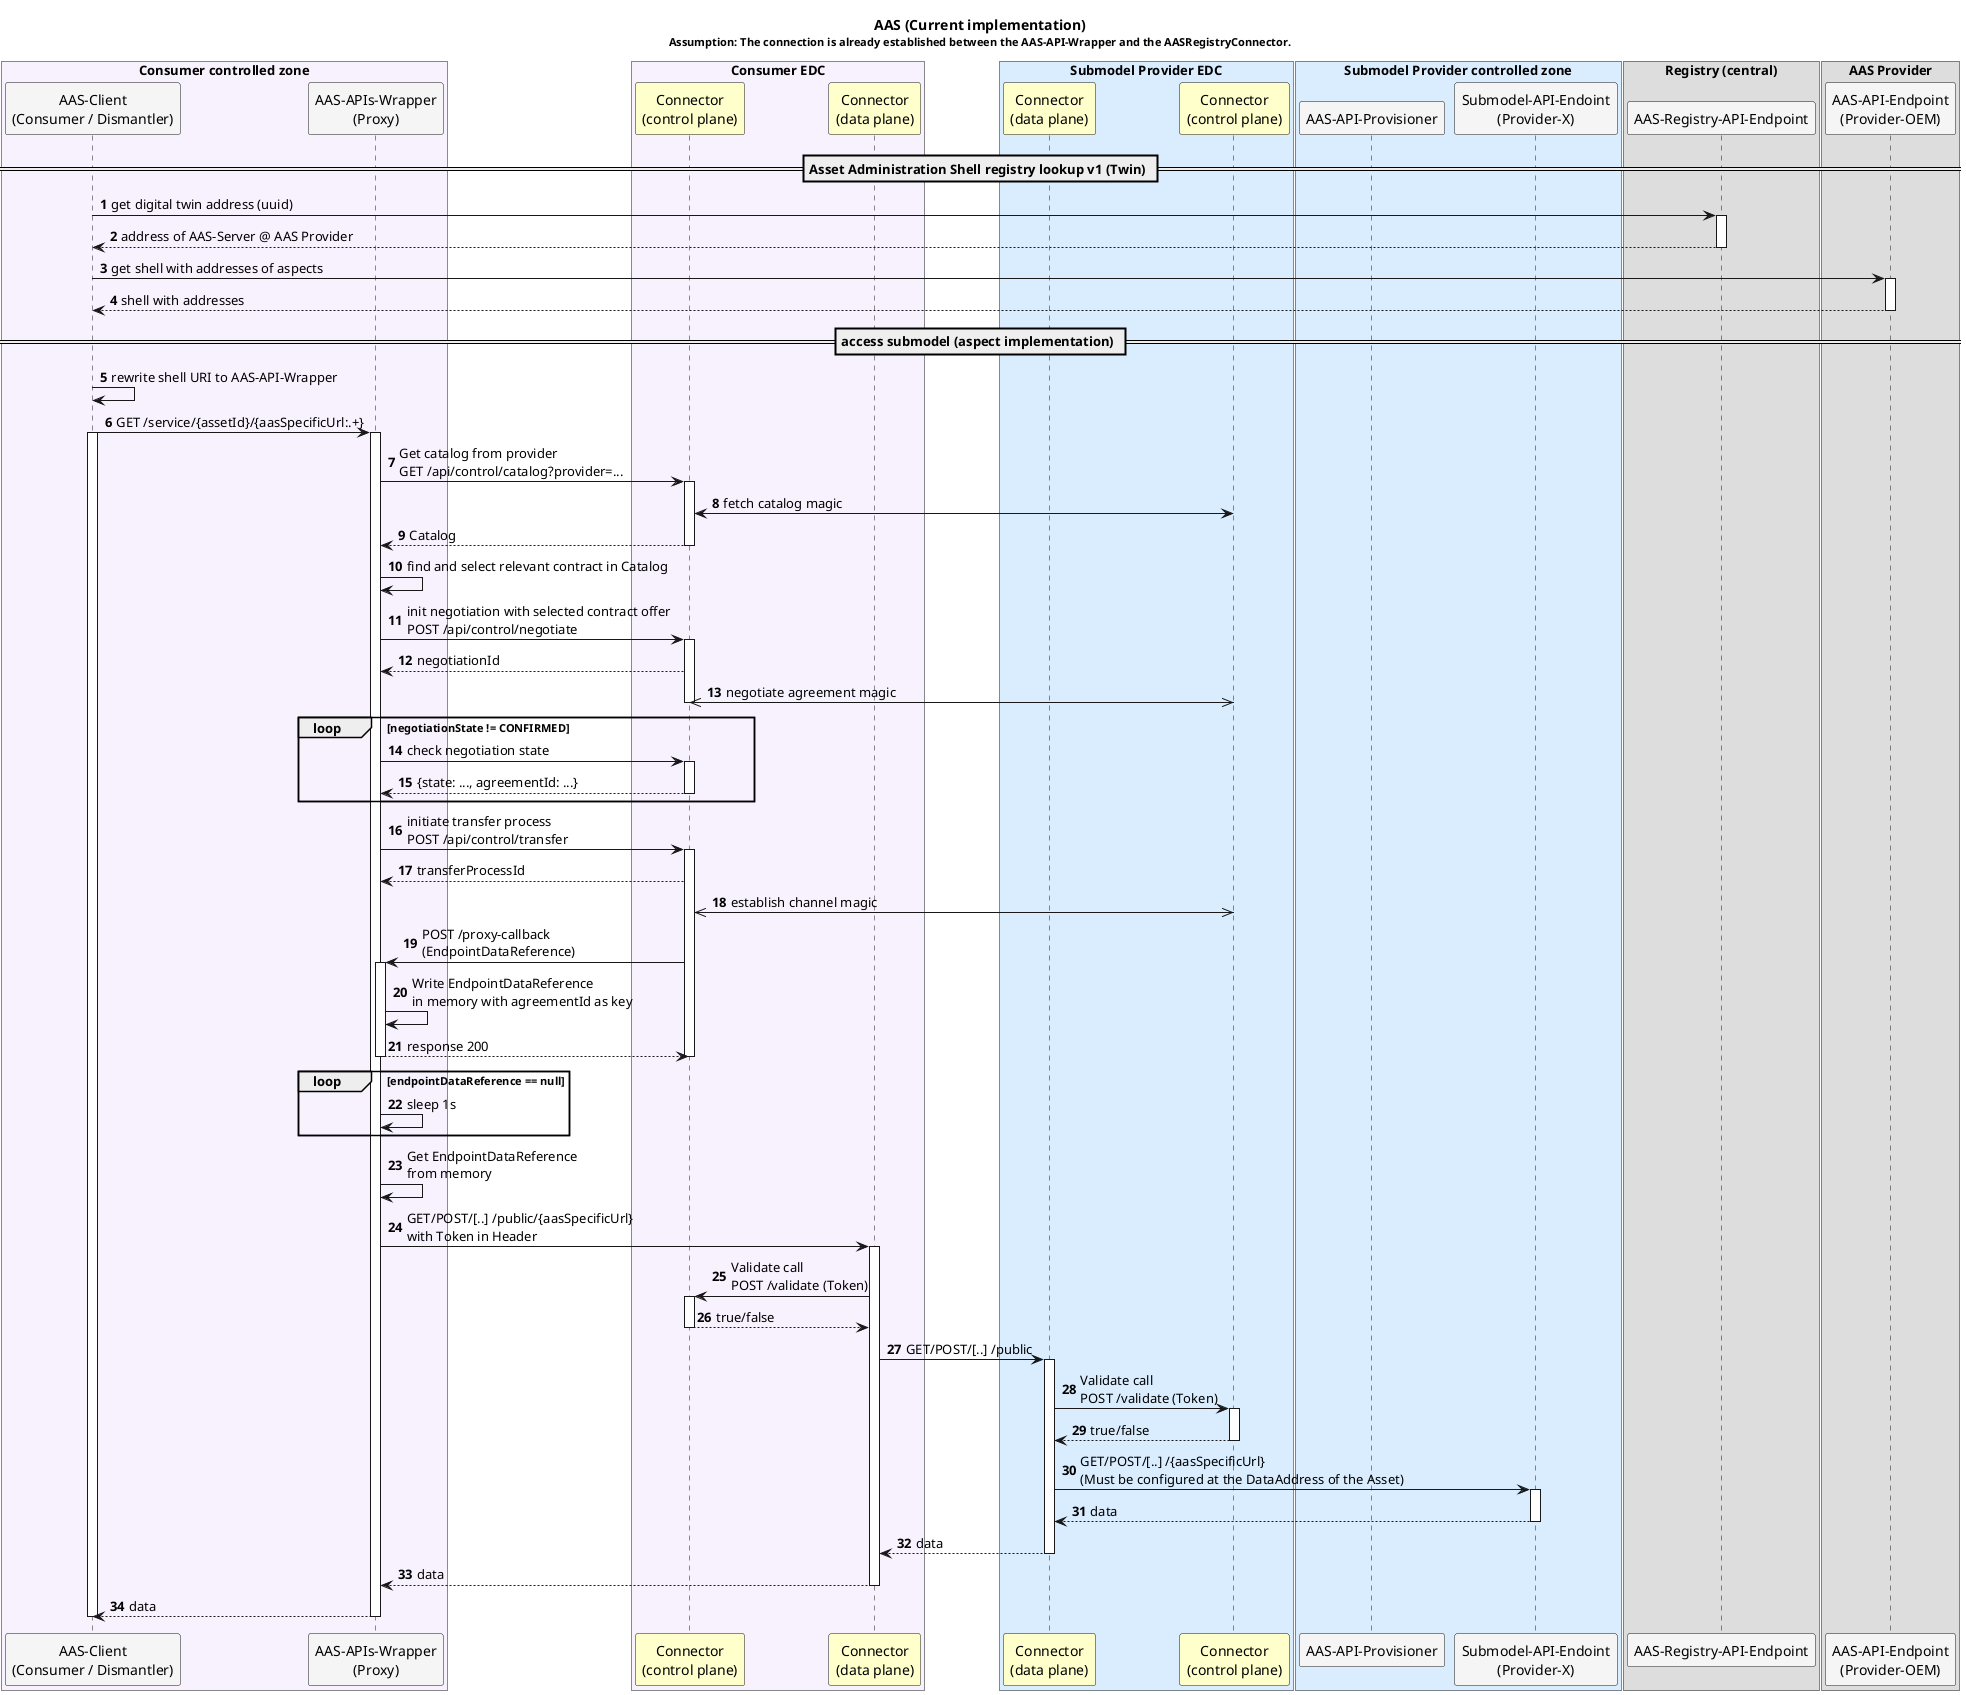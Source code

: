 @startuml

skinParam NoteBackgroundColor WhiteSmoke
skinParam NoteFontColor Black
skinParam ParticipantBackgroundColor WhiteSmoke
skinParam ActorBackgroundColor WhiteSmoke
skinParam AgentBackgroundColor White
skinParam AgentBorderColor SkyBlue
skinparam shadowing false

!define ConsumerColor f8f2ff
!define ProviderColor d9edff
!define WarningColor Business
!define LeadColor Technology

autonumber

box "Consumer controlled zone" #ConsumerColor
participant AASClient as "AAS-Client\n(Consumer / Dismantler)"
participant AASAPIWrapper as "AAS-APIs-Wrapper\n(Proxy)"
end box

box "Consumer EDC" #ConsumerColor
participant ConsumerControl as "Connector\n(control plane)" #Business
participant ConsumerData as "Connector\n(data plane)" #Business
end box

box "Submodel Provider EDC" #ProviderColor
participant ProviderData as "Connector\n(data plane)" #Business
participant ProviderControl as "Connector\n(control plane)" #Business
end box

box "Submodel Provider controlled zone" #ProviderColor
participant AASAPIWrapperProvider as "AAS-API-Provisioner"
participant SubmodelBackendServer as "Submodel-API-Endoint\n(Provider-X)"
end box

box "Registry (central)"
participant AASRegistryService as "AAS-Registry-API-Endpoint"
end box

box "AAS Provider"
participant AASServer as "AAS-API-Endpoint\n(Provider-OEM)"
end box



title
 **AAS (Current implementation)**
 <sub>Assumption: The connection is already established between the AAS-API-Wrapper and the AASRegistryConnector.</sub>
end title



== Asset Administration Shell registry lookup v1 (Twin) ==
AASClient -> AASRegistryService ++: get digital twin address (uuid)
return address of AAS-Server @ AAS Provider

AASClient -> AASServer ++: get shell with addresses of aspects
return shell with addresses



== access submodel (aspect implementation) ==
AASClient -> AASClient: rewrite shell URI to AAS-API-Wrapper

AASClient -> AASAPIWrapper: GET /service/{assetId}/{aasSpecificUrl:.+}
activate AASClient
    activate AASAPIWrapper
'        alt contractId not already known
            AASAPIWrapper -> ConsumerControl++: Get catalog from provider\nGET /api/control/catalog?provider=...
            ConsumerControl <-> ProviderControl: fetch catalog magic
            return Catalog
            AASAPIWrapper -> AASAPIWrapper: find and select relevant contract in Catalog
            AASAPIWrapper -> ConsumerControl: init negotiation with selected contract offer\nPOST /api/control/negotiate
            activate ConsumerControl
                AASAPIWrapper <-- ConsumerControl: negotiationId
                ConsumerControl <<->> ProviderControl: negotiate agreement magic
            deactivate ConsumerControl

            loop negotiationState != CONFIRMED
                AASAPIWrapper -> ConsumerControl ++: check negotiation state
                return {state: ..., agreementId: ...}
            end
'        end
        AASAPIWrapper -> ConsumerControl: initiate transfer process\nPOST /api/control/transfer
        activate ConsumerControl
            AASAPIWrapper <-- ConsumerControl: transferProcessId

            ConsumerControl <<->> ProviderControl: establish channel magic

            AASAPIWrapper <- ConsumerControl++: POST /proxy-callback\n(EndpointDataReference)
                AASAPIWrapper -> AASAPIWrapper: Write EndpointDataReference\nin memory with agreementId as key
            return response 200
        deactivate ConsumerControl

        loop endpointDataReference == null
            AASAPIWrapper -> AASAPIWrapper: sleep 1s
        end
        AASAPIWrapper -> AASAPIWrapper: Get EndpointDataReference\nfrom memory

        AASAPIWrapper -> ConsumerData ++: GET/POST/[..] /public/{aasSpecificUrl}\nwith Token in Header
            ConsumerData -> ConsumerControl ++: Validate call\nPOST /validate (Token)
            return true/false

            ConsumerData -> ProviderData ++: GET/POST/[..] /public

                ProviderData -> ProviderControl ++: Validate call\nPOST /validate (Token)
                return true/false

                ProviderData -> SubmodelBackendServer ++: GET/POST/[..] /{aasSpecificUrl}\n(Must be configured at the DataAddress of the Asset)
                return data
            return data
        return data
    return data
deactivate AASClient
@enduml
